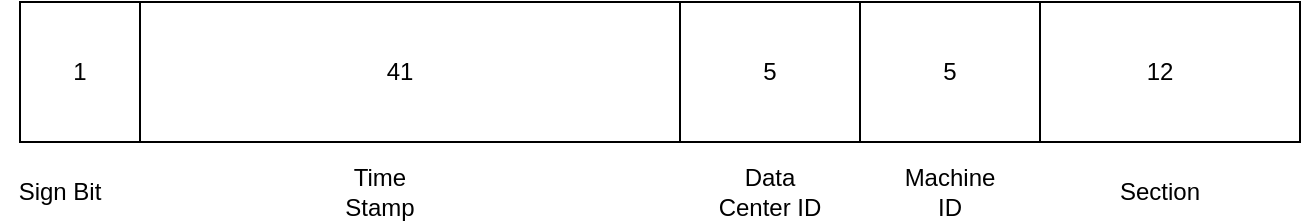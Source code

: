 <mxfile version="24.0.7" type="github">
  <diagram name="Page-1" id="EEaR1XNK-QVyuSoKff3d">
    <mxGraphModel dx="1242" dy="735" grid="1" gridSize="10" guides="1" tooltips="1" connect="1" arrows="1" fold="1" page="1" pageScale="1" pageWidth="850" pageHeight="1100" math="0" shadow="0">
      <root>
        <mxCell id="0" />
        <mxCell id="1" parent="0" />
        <mxCell id="cu0BD1hufG2OrqcNwdF9-1" value="" style="rounded=0;whiteSpace=wrap;html=1;" vertex="1" parent="1">
          <mxGeometry x="120" y="280" width="640" height="70" as="geometry" />
        </mxCell>
        <mxCell id="cu0BD1hufG2OrqcNwdF9-2" value="" style="rounded=0;whiteSpace=wrap;html=1;" vertex="1" parent="1">
          <mxGeometry x="120" y="280" width="60" height="70" as="geometry" />
        </mxCell>
        <mxCell id="cu0BD1hufG2OrqcNwdF9-3" value="" style="rounded=0;whiteSpace=wrap;html=1;" vertex="1" parent="1">
          <mxGeometry x="630" y="280" width="130" height="70" as="geometry" />
        </mxCell>
        <mxCell id="cu0BD1hufG2OrqcNwdF9-4" value="" style="rounded=0;whiteSpace=wrap;html=1;" vertex="1" parent="1">
          <mxGeometry x="540" y="280" width="90" height="70" as="geometry" />
        </mxCell>
        <mxCell id="cu0BD1hufG2OrqcNwdF9-5" value="" style="rounded=0;whiteSpace=wrap;html=1;" vertex="1" parent="1">
          <mxGeometry x="450" y="280" width="90" height="70" as="geometry" />
        </mxCell>
        <mxCell id="cu0BD1hufG2OrqcNwdF9-6" value="Sign Bit" style="text;html=1;align=center;verticalAlign=middle;whiteSpace=wrap;rounded=0;" vertex="1" parent="1">
          <mxGeometry x="110" y="360" width="60" height="30" as="geometry" />
        </mxCell>
        <mxCell id="cu0BD1hufG2OrqcNwdF9-7" value="Time Stamp" style="text;html=1;align=center;verticalAlign=middle;whiteSpace=wrap;rounded=0;" vertex="1" parent="1">
          <mxGeometry x="270" y="360" width="60" height="30" as="geometry" />
        </mxCell>
        <mxCell id="cu0BD1hufG2OrqcNwdF9-8" value="Data Center ID" style="text;html=1;align=center;verticalAlign=middle;whiteSpace=wrap;rounded=0;" vertex="1" parent="1">
          <mxGeometry x="465" y="360" width="60" height="30" as="geometry" />
        </mxCell>
        <mxCell id="cu0BD1hufG2OrqcNwdF9-9" value="Machine ID" style="text;html=1;align=center;verticalAlign=middle;whiteSpace=wrap;rounded=0;" vertex="1" parent="1">
          <mxGeometry x="555" y="360" width="60" height="30" as="geometry" />
        </mxCell>
        <mxCell id="cu0BD1hufG2OrqcNwdF9-10" value="Section" style="text;html=1;align=center;verticalAlign=middle;whiteSpace=wrap;rounded=0;" vertex="1" parent="1">
          <mxGeometry x="660" y="360" width="60" height="30" as="geometry" />
        </mxCell>
        <mxCell id="cu0BD1hufG2OrqcNwdF9-11" value="1" style="text;html=1;align=center;verticalAlign=middle;whiteSpace=wrap;rounded=0;" vertex="1" parent="1">
          <mxGeometry x="120" y="300" width="60" height="30" as="geometry" />
        </mxCell>
        <mxCell id="cu0BD1hufG2OrqcNwdF9-12" value="41" style="text;html=1;align=center;verticalAlign=middle;whiteSpace=wrap;rounded=0;" vertex="1" parent="1">
          <mxGeometry x="280" y="300" width="60" height="30" as="geometry" />
        </mxCell>
        <mxCell id="cu0BD1hufG2OrqcNwdF9-13" value="5" style="text;html=1;align=center;verticalAlign=middle;whiteSpace=wrap;rounded=0;" vertex="1" parent="1">
          <mxGeometry x="465" y="300" width="60" height="30" as="geometry" />
        </mxCell>
        <mxCell id="cu0BD1hufG2OrqcNwdF9-14" value="5" style="text;html=1;align=center;verticalAlign=middle;whiteSpace=wrap;rounded=0;" vertex="1" parent="1">
          <mxGeometry x="555" y="300" width="60" height="30" as="geometry" />
        </mxCell>
        <mxCell id="cu0BD1hufG2OrqcNwdF9-15" value="12" style="text;html=1;align=center;verticalAlign=middle;whiteSpace=wrap;rounded=0;" vertex="1" parent="1">
          <mxGeometry x="660" y="300" width="60" height="30" as="geometry" />
        </mxCell>
      </root>
    </mxGraphModel>
  </diagram>
</mxfile>
